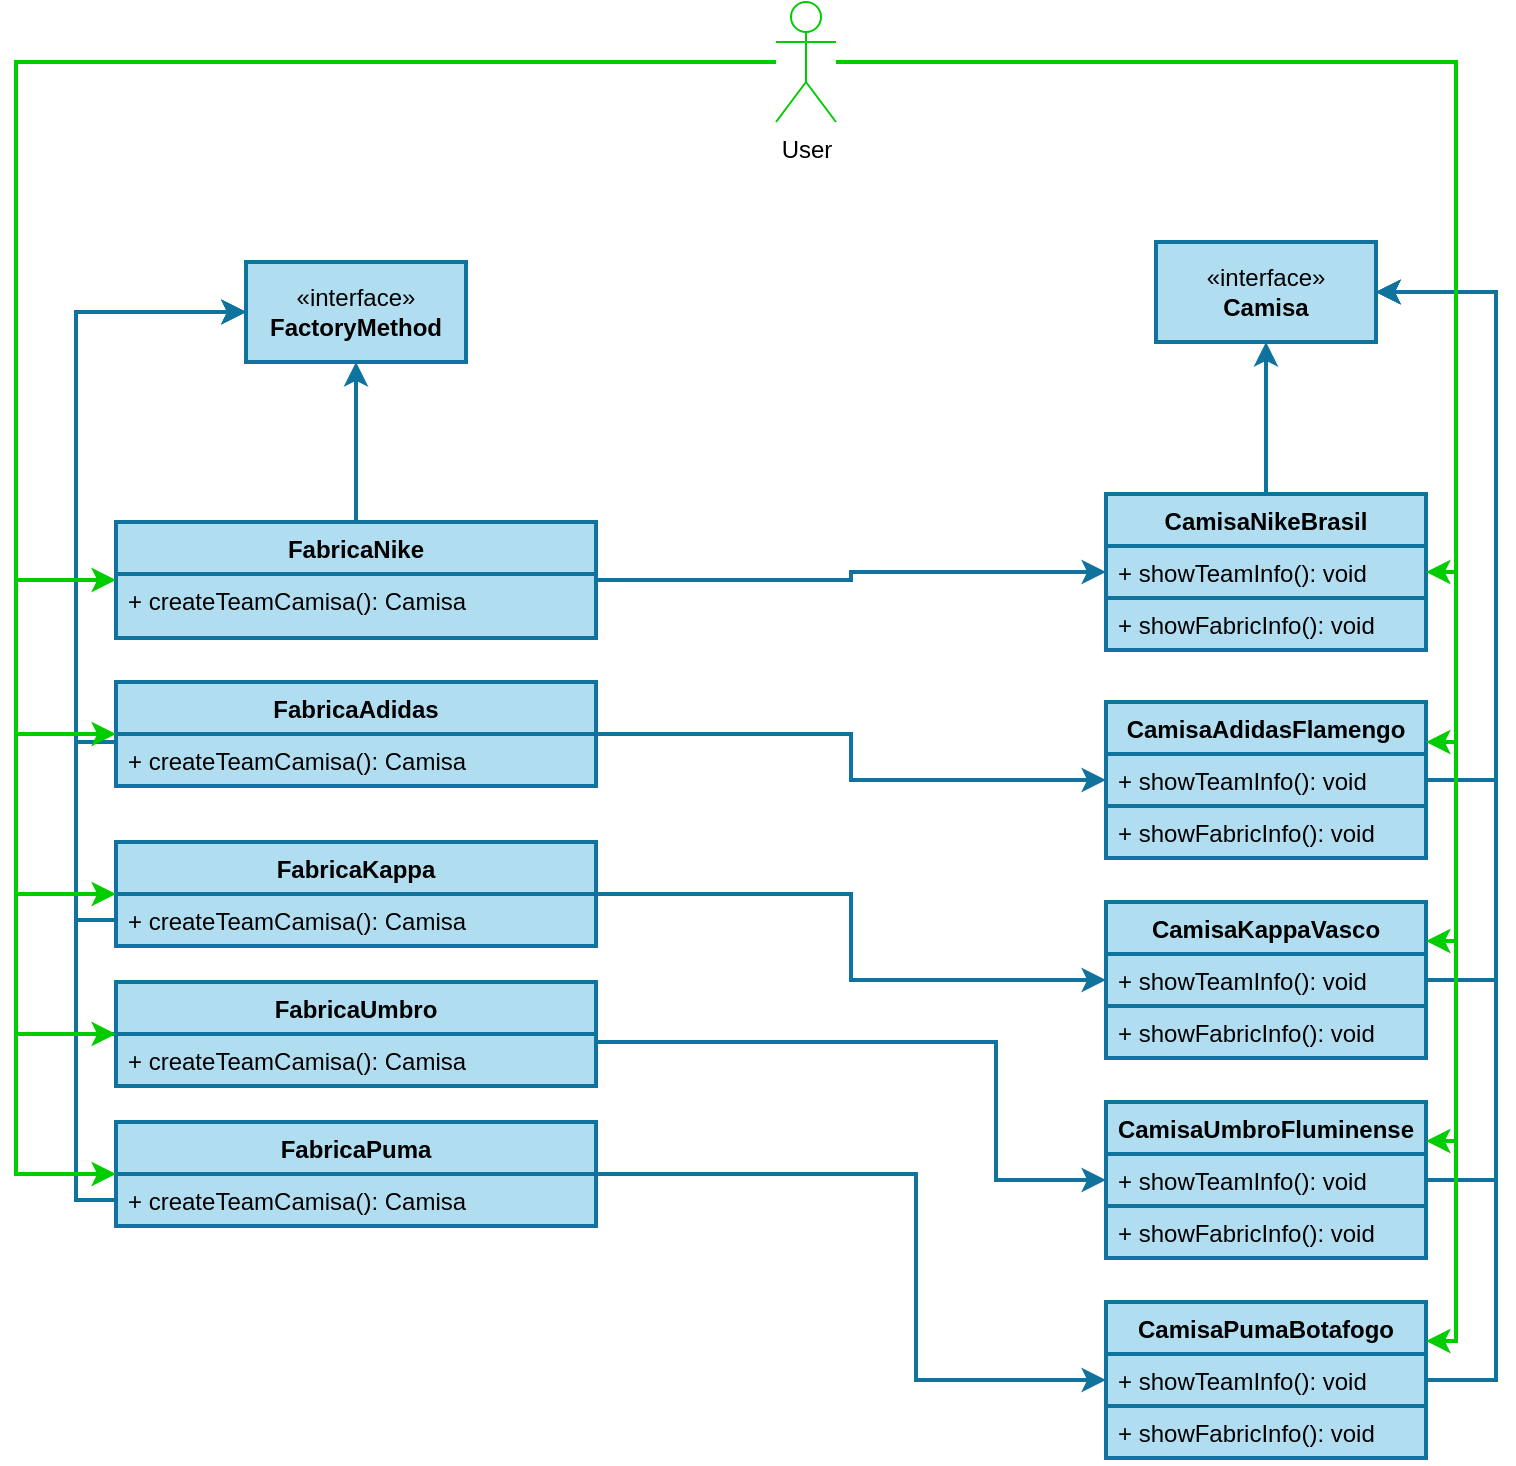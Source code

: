 <mxfile version="24.0.2" type="device">
  <diagram name="Page-1" id="3e9S-j_wxFKudtdHdHgr">
    <mxGraphModel dx="1434" dy="746" grid="1" gridSize="10" guides="1" tooltips="1" connect="1" arrows="1" fold="1" page="1" pageScale="1" pageWidth="850" pageHeight="1100" math="0" shadow="0">
      <root>
        <mxCell id="0" />
        <mxCell id="1" parent="0" />
        <mxCell id="-P6UkHg5Pwaap4I-NPSZ-1" value="«interface»&lt;br&gt;&lt;b&gt;FactoryMethod&lt;/b&gt;" style="html=1;whiteSpace=wrap;fillColor=#b1ddf0;strokeColor=#10739e;strokeWidth=2;" vertex="1" parent="1">
          <mxGeometry x="195" y="250" width="110" height="50" as="geometry" />
        </mxCell>
        <mxCell id="-P6UkHg5Pwaap4I-NPSZ-21" style="edgeStyle=orthogonalEdgeStyle;rounded=0;orthogonalLoop=1;jettySize=auto;html=1;entryX=0.5;entryY=1;entryDx=0;entryDy=0;fillColor=#b1ddf0;strokeColor=#10739e;strokeWidth=2;" edge="1" parent="1" source="-P6UkHg5Pwaap4I-NPSZ-3" target="-P6UkHg5Pwaap4I-NPSZ-1">
          <mxGeometry relative="1" as="geometry" />
        </mxCell>
        <mxCell id="-P6UkHg5Pwaap4I-NPSZ-50" style="edgeStyle=orthogonalEdgeStyle;rounded=0;orthogonalLoop=1;jettySize=auto;html=1;strokeColor=#10739e;strokeWidth=2;fillColor=#b1ddf0;" edge="1" parent="1" source="-P6UkHg5Pwaap4I-NPSZ-3" target="-P6UkHg5Pwaap4I-NPSZ-28">
          <mxGeometry relative="1" as="geometry" />
        </mxCell>
        <mxCell id="-P6UkHg5Pwaap4I-NPSZ-3" value="FabricaNike" style="swimlane;fontStyle=1;align=center;verticalAlign=top;childLayout=stackLayout;horizontal=1;startSize=26;horizontalStack=0;resizeParent=1;resizeParentMax=0;resizeLast=0;collapsible=1;marginBottom=0;whiteSpace=wrap;html=1;fillColor=#b1ddf0;strokeColor=#10739e;strokeWidth=2;" vertex="1" parent="1">
          <mxGeometry x="130" y="380" width="240" height="58" as="geometry" />
        </mxCell>
        <mxCell id="-P6UkHg5Pwaap4I-NPSZ-6" value="+ createTeamCamisa(): Camisa" style="text;align=left;verticalAlign=top;spacingLeft=4;spacingRight=4;overflow=hidden;rotatable=0;points=[[0,0.5],[1,0.5]];portConstraint=eastwest;whiteSpace=wrap;html=1;fillColor=#b1ddf0;strokeColor=#10739e;strokeWidth=2;" vertex="1" parent="-P6UkHg5Pwaap4I-NPSZ-3">
          <mxGeometry y="26" width="240" height="32" as="geometry" />
        </mxCell>
        <mxCell id="-P6UkHg5Pwaap4I-NPSZ-22" style="edgeStyle=orthogonalEdgeStyle;rounded=0;orthogonalLoop=1;jettySize=auto;html=1;entryX=0;entryY=0.5;entryDx=0;entryDy=0;fillColor=#b1ddf0;strokeColor=#10739e;strokeWidth=2;" edge="1" parent="1" source="-P6UkHg5Pwaap4I-NPSZ-8" target="-P6UkHg5Pwaap4I-NPSZ-1">
          <mxGeometry relative="1" as="geometry">
            <Array as="points">
              <mxPoint x="110" y="490" />
              <mxPoint x="110" y="275" />
            </Array>
          </mxGeometry>
        </mxCell>
        <mxCell id="-P6UkHg5Pwaap4I-NPSZ-51" style="edgeStyle=orthogonalEdgeStyle;rounded=0;orthogonalLoop=1;jettySize=auto;html=1;strokeColor=#10739e;strokeWidth=2;fillColor=#b1ddf0;" edge="1" parent="1" source="-P6UkHg5Pwaap4I-NPSZ-8" target="-P6UkHg5Pwaap4I-NPSZ-32">
          <mxGeometry relative="1" as="geometry" />
        </mxCell>
        <mxCell id="-P6UkHg5Pwaap4I-NPSZ-8" value="FabricaAdidas" style="swimlane;fontStyle=1;align=center;verticalAlign=top;childLayout=stackLayout;horizontal=1;startSize=26;horizontalStack=0;resizeParent=1;resizeParentMax=0;resizeLast=0;collapsible=1;marginBottom=0;whiteSpace=wrap;html=1;fillColor=#b1ddf0;strokeColor=#10739e;strokeWidth=2;" vertex="1" parent="1">
          <mxGeometry x="130" y="460" width="240" height="52" as="geometry" />
        </mxCell>
        <mxCell id="-P6UkHg5Pwaap4I-NPSZ-9" value="+ createTeamCamisa(): Camisa" style="text;align=left;verticalAlign=top;spacingLeft=4;spacingRight=4;overflow=hidden;rotatable=0;points=[[0,0.5],[1,0.5]];portConstraint=eastwest;whiteSpace=wrap;html=1;fillColor=#b1ddf0;strokeColor=#10739e;strokeWidth=2;" vertex="1" parent="-P6UkHg5Pwaap4I-NPSZ-8">
          <mxGeometry y="26" width="240" height="26" as="geometry" />
        </mxCell>
        <mxCell id="-P6UkHg5Pwaap4I-NPSZ-54" style="edgeStyle=orthogonalEdgeStyle;rounded=0;orthogonalLoop=1;jettySize=auto;html=1;strokeColor=#10739e;strokeWidth=2;fillColor=#b1ddf0;" edge="1" parent="1" source="-P6UkHg5Pwaap4I-NPSZ-10" target="-P6UkHg5Pwaap4I-NPSZ-44">
          <mxGeometry relative="1" as="geometry">
            <Array as="points">
              <mxPoint x="530" y="706" />
              <mxPoint x="530" y="809" />
            </Array>
          </mxGeometry>
        </mxCell>
        <mxCell id="-P6UkHg5Pwaap4I-NPSZ-10" value="FabricaPuma&lt;div&gt;&lt;br&gt;&lt;/div&gt;" style="swimlane;fontStyle=1;align=center;verticalAlign=top;childLayout=stackLayout;horizontal=1;startSize=26;horizontalStack=0;resizeParent=1;resizeParentMax=0;resizeLast=0;collapsible=1;marginBottom=0;whiteSpace=wrap;html=1;fillColor=#b1ddf0;strokeColor=#10739e;strokeWidth=2;" vertex="1" parent="1">
          <mxGeometry x="130" y="680" width="240" height="52" as="geometry" />
        </mxCell>
        <mxCell id="-P6UkHg5Pwaap4I-NPSZ-11" value="+ createTeamCamisa(): Camisa" style="text;align=left;verticalAlign=top;spacingLeft=4;spacingRight=4;overflow=hidden;rotatable=0;points=[[0,0.5],[1,0.5]];portConstraint=eastwest;whiteSpace=wrap;html=1;fillColor=#b1ddf0;strokeColor=#10739e;strokeWidth=2;" vertex="1" parent="-P6UkHg5Pwaap4I-NPSZ-10">
          <mxGeometry y="26" width="240" height="26" as="geometry" />
        </mxCell>
        <mxCell id="-P6UkHg5Pwaap4I-NPSZ-52" style="edgeStyle=orthogonalEdgeStyle;rounded=0;orthogonalLoop=1;jettySize=auto;html=1;strokeColor=#10739e;strokeWidth=2;fillColor=#b1ddf0;" edge="1" parent="1" source="-P6UkHg5Pwaap4I-NPSZ-12" target="-P6UkHg5Pwaap4I-NPSZ-36">
          <mxGeometry relative="1" as="geometry" />
        </mxCell>
        <mxCell id="-P6UkHg5Pwaap4I-NPSZ-12" value="FabricaKappa" style="swimlane;fontStyle=1;align=center;verticalAlign=top;childLayout=stackLayout;horizontal=1;startSize=26;horizontalStack=0;resizeParent=1;resizeParentMax=0;resizeLast=0;collapsible=1;marginBottom=0;whiteSpace=wrap;html=1;fillColor=#b1ddf0;strokeColor=#10739e;strokeWidth=2;" vertex="1" parent="1">
          <mxGeometry x="130" y="540" width="240" height="52" as="geometry" />
        </mxCell>
        <mxCell id="-P6UkHg5Pwaap4I-NPSZ-13" value="+ createTeamCamisa(): Camisa" style="text;align=left;verticalAlign=top;spacingLeft=4;spacingRight=4;overflow=hidden;rotatable=0;points=[[0,0.5],[1,0.5]];portConstraint=eastwest;whiteSpace=wrap;html=1;fillColor=#b1ddf0;strokeColor=#10739e;strokeWidth=2;" vertex="1" parent="-P6UkHg5Pwaap4I-NPSZ-12">
          <mxGeometry y="26" width="240" height="26" as="geometry" />
        </mxCell>
        <mxCell id="-P6UkHg5Pwaap4I-NPSZ-25" style="edgeStyle=orthogonalEdgeStyle;rounded=0;orthogonalLoop=1;jettySize=auto;html=1;entryX=0;entryY=0.5;entryDx=0;entryDy=0;fillColor=#b1ddf0;strokeColor=#10739e;strokeWidth=2;" edge="1" parent="1" source="-P6UkHg5Pwaap4I-NPSZ-14" target="-P6UkHg5Pwaap4I-NPSZ-1">
          <mxGeometry relative="1" as="geometry">
            <Array as="points">
              <mxPoint x="110" y="636" />
              <mxPoint x="110" y="275" />
            </Array>
          </mxGeometry>
        </mxCell>
        <mxCell id="-P6UkHg5Pwaap4I-NPSZ-53" style="edgeStyle=orthogonalEdgeStyle;rounded=0;orthogonalLoop=1;jettySize=auto;html=1;strokeColor=#10739e;strokeWidth=2;fillColor=#b1ddf0;" edge="1" parent="1" source="-P6UkHg5Pwaap4I-NPSZ-14" target="-P6UkHg5Pwaap4I-NPSZ-40">
          <mxGeometry relative="1" as="geometry">
            <Array as="points">
              <mxPoint x="570" y="640" />
              <mxPoint x="570" y="709" />
            </Array>
          </mxGeometry>
        </mxCell>
        <mxCell id="-P6UkHg5Pwaap4I-NPSZ-14" value="FabricaUmbro" style="swimlane;fontStyle=1;align=center;verticalAlign=top;childLayout=stackLayout;horizontal=1;startSize=26;horizontalStack=0;resizeParent=1;resizeParentMax=0;resizeLast=0;collapsible=1;marginBottom=0;whiteSpace=wrap;html=1;fillColor=#b1ddf0;strokeColor=#10739e;strokeWidth=2;" vertex="1" parent="1">
          <mxGeometry x="130" y="610" width="240" height="52" as="geometry" />
        </mxCell>
        <mxCell id="-P6UkHg5Pwaap4I-NPSZ-15" value="+ createTeamCamisa(): Camisa" style="text;align=left;verticalAlign=top;spacingLeft=4;spacingRight=4;overflow=hidden;rotatable=0;points=[[0,0.5],[1,0.5]];portConstraint=eastwest;whiteSpace=wrap;html=1;fillColor=#b1ddf0;strokeColor=#10739e;strokeWidth=2;" vertex="1" parent="-P6UkHg5Pwaap4I-NPSZ-14">
          <mxGeometry y="26" width="240" height="26" as="geometry" />
        </mxCell>
        <mxCell id="-P6UkHg5Pwaap4I-NPSZ-23" style="edgeStyle=orthogonalEdgeStyle;rounded=0;orthogonalLoop=1;jettySize=auto;html=1;entryX=0;entryY=0.5;entryDx=0;entryDy=0;fillColor=#b1ddf0;strokeColor=#10739e;strokeWidth=2;" edge="1" parent="1" source="-P6UkHg5Pwaap4I-NPSZ-13" target="-P6UkHg5Pwaap4I-NPSZ-1">
          <mxGeometry relative="1" as="geometry" />
        </mxCell>
        <mxCell id="-P6UkHg5Pwaap4I-NPSZ-26" style="edgeStyle=orthogonalEdgeStyle;rounded=0;orthogonalLoop=1;jettySize=auto;html=1;entryX=0;entryY=0.5;entryDx=0;entryDy=0;fillColor=#b1ddf0;strokeColor=#10739e;strokeWidth=2;" edge="1" parent="1" source="-P6UkHg5Pwaap4I-NPSZ-11" target="-P6UkHg5Pwaap4I-NPSZ-1">
          <mxGeometry relative="1" as="geometry" />
        </mxCell>
        <mxCell id="-P6UkHg5Pwaap4I-NPSZ-27" value="«interface»&lt;br&gt;&lt;b&gt;Camisa&lt;/b&gt;" style="html=1;whiteSpace=wrap;fillColor=#b1ddf0;strokeColor=#10739e;strokeWidth=2;" vertex="1" parent="1">
          <mxGeometry x="650" y="240" width="110" height="50" as="geometry" />
        </mxCell>
        <mxCell id="-P6UkHg5Pwaap4I-NPSZ-55" style="edgeStyle=orthogonalEdgeStyle;rounded=0;orthogonalLoop=1;jettySize=auto;html=1;strokeColor=#10739e;strokeWidth=2;fillColor=#b1ddf0;" edge="1" parent="1" source="-P6UkHg5Pwaap4I-NPSZ-28" target="-P6UkHg5Pwaap4I-NPSZ-27">
          <mxGeometry relative="1" as="geometry" />
        </mxCell>
        <mxCell id="-P6UkHg5Pwaap4I-NPSZ-28" value="CamisaNikeBrasil" style="swimlane;fontStyle=1;align=center;verticalAlign=top;childLayout=stackLayout;horizontal=1;startSize=26;horizontalStack=0;resizeParent=1;resizeParentMax=0;resizeLast=0;collapsible=1;marginBottom=0;whiteSpace=wrap;html=1;fillColor=#b1ddf0;strokeColor=#10739e;strokeWidth=2;" vertex="1" parent="1">
          <mxGeometry x="625" y="366" width="160" height="78" as="geometry" />
        </mxCell>
        <mxCell id="-P6UkHg5Pwaap4I-NPSZ-29" value="+&amp;nbsp;showTeamInfo(): void" style="text;align=left;verticalAlign=top;spacingLeft=4;spacingRight=4;overflow=hidden;rotatable=0;points=[[0,0.5],[1,0.5]];portConstraint=eastwest;whiteSpace=wrap;html=1;fillColor=#b1ddf0;strokeColor=#10739e;strokeWidth=2;" vertex="1" parent="-P6UkHg5Pwaap4I-NPSZ-28">
          <mxGeometry y="26" width="160" height="26" as="geometry" />
        </mxCell>
        <mxCell id="-P6UkHg5Pwaap4I-NPSZ-31" value="+ showFabricInfo(): void" style="text;align=left;verticalAlign=top;spacingLeft=4;spacingRight=4;overflow=hidden;rotatable=0;points=[[0,0.5],[1,0.5]];portConstraint=eastwest;whiteSpace=wrap;html=1;fillColor=#b1ddf0;strokeColor=#10739e;strokeWidth=2;" vertex="1" parent="-P6UkHg5Pwaap4I-NPSZ-28">
          <mxGeometry y="52" width="160" height="26" as="geometry" />
        </mxCell>
        <mxCell id="-P6UkHg5Pwaap4I-NPSZ-56" style="edgeStyle=orthogonalEdgeStyle;rounded=0;orthogonalLoop=1;jettySize=auto;html=1;strokeColor=#10739e;strokeWidth=2;fillColor=#b1ddf0;" edge="1" parent="1" source="-P6UkHg5Pwaap4I-NPSZ-32" target="-P6UkHg5Pwaap4I-NPSZ-27">
          <mxGeometry relative="1" as="geometry">
            <Array as="points">
              <mxPoint x="820" y="509" />
              <mxPoint x="820" y="265" />
            </Array>
          </mxGeometry>
        </mxCell>
        <mxCell id="-P6UkHg5Pwaap4I-NPSZ-32" value="CamisaAdidasFlamengo" style="swimlane;fontStyle=1;align=center;verticalAlign=top;childLayout=stackLayout;horizontal=1;startSize=26;horizontalStack=0;resizeParent=1;resizeParentMax=0;resizeLast=0;collapsible=1;marginBottom=0;whiteSpace=wrap;html=1;fillColor=#b1ddf0;strokeColor=#10739e;strokeWidth=2;" vertex="1" parent="1">
          <mxGeometry x="625" y="470" width="160" height="78" as="geometry" />
        </mxCell>
        <mxCell id="-P6UkHg5Pwaap4I-NPSZ-33" value="+&amp;nbsp;showTeamInfo(): void" style="text;align=left;verticalAlign=top;spacingLeft=4;spacingRight=4;overflow=hidden;rotatable=0;points=[[0,0.5],[1,0.5]];portConstraint=eastwest;whiteSpace=wrap;html=1;fillColor=#b1ddf0;strokeColor=#10739e;strokeWidth=2;" vertex="1" parent="-P6UkHg5Pwaap4I-NPSZ-32">
          <mxGeometry y="26" width="160" height="26" as="geometry" />
        </mxCell>
        <mxCell id="-P6UkHg5Pwaap4I-NPSZ-35" value="+ showFabricInfo(): void" style="text;align=left;verticalAlign=top;spacingLeft=4;spacingRight=4;overflow=hidden;rotatable=0;points=[[0,0.5],[1,0.5]];portConstraint=eastwest;whiteSpace=wrap;html=1;fillColor=#b1ddf0;strokeColor=#10739e;strokeWidth=2;" vertex="1" parent="-P6UkHg5Pwaap4I-NPSZ-32">
          <mxGeometry y="52" width="160" height="26" as="geometry" />
        </mxCell>
        <mxCell id="-P6UkHg5Pwaap4I-NPSZ-57" style="edgeStyle=orthogonalEdgeStyle;rounded=0;orthogonalLoop=1;jettySize=auto;html=1;strokeColor=#10739e;strokeWidth=2;fillColor=#b1ddf0;" edge="1" parent="1" source="-P6UkHg5Pwaap4I-NPSZ-36" target="-P6UkHg5Pwaap4I-NPSZ-27">
          <mxGeometry relative="1" as="geometry">
            <Array as="points">
              <mxPoint x="820" y="609" />
              <mxPoint x="820" y="265" />
            </Array>
          </mxGeometry>
        </mxCell>
        <mxCell id="-P6UkHg5Pwaap4I-NPSZ-36" value="CamisaKappaVasco" style="swimlane;fontStyle=1;align=center;verticalAlign=top;childLayout=stackLayout;horizontal=1;startSize=26;horizontalStack=0;resizeParent=1;resizeParentMax=0;resizeLast=0;collapsible=1;marginBottom=0;whiteSpace=wrap;html=1;fillColor=#b1ddf0;strokeColor=#10739e;strokeWidth=2;" vertex="1" parent="1">
          <mxGeometry x="625" y="570" width="160" height="78" as="geometry" />
        </mxCell>
        <mxCell id="-P6UkHg5Pwaap4I-NPSZ-37" value="+&amp;nbsp;showTeamInfo(): void" style="text;align=left;verticalAlign=top;spacingLeft=4;spacingRight=4;overflow=hidden;rotatable=0;points=[[0,0.5],[1,0.5]];portConstraint=eastwest;whiteSpace=wrap;html=1;fillColor=#b1ddf0;strokeColor=#10739e;strokeWidth=2;" vertex="1" parent="-P6UkHg5Pwaap4I-NPSZ-36">
          <mxGeometry y="26" width="160" height="26" as="geometry" />
        </mxCell>
        <mxCell id="-P6UkHg5Pwaap4I-NPSZ-39" value="+ showFabricInfo(): void" style="text;align=left;verticalAlign=top;spacingLeft=4;spacingRight=4;overflow=hidden;rotatable=0;points=[[0,0.5],[1,0.5]];portConstraint=eastwest;whiteSpace=wrap;html=1;fillColor=#b1ddf0;strokeColor=#10739e;strokeWidth=2;" vertex="1" parent="-P6UkHg5Pwaap4I-NPSZ-36">
          <mxGeometry y="52" width="160" height="26" as="geometry" />
        </mxCell>
        <mxCell id="-P6UkHg5Pwaap4I-NPSZ-58" style="edgeStyle=orthogonalEdgeStyle;rounded=0;orthogonalLoop=1;jettySize=auto;html=1;strokeColor=#10739e;strokeWidth=2;fillColor=#b1ddf0;" edge="1" parent="1" source="-P6UkHg5Pwaap4I-NPSZ-40" target="-P6UkHg5Pwaap4I-NPSZ-27">
          <mxGeometry relative="1" as="geometry">
            <Array as="points">
              <mxPoint x="820" y="709" />
              <mxPoint x="820" y="265" />
            </Array>
          </mxGeometry>
        </mxCell>
        <mxCell id="-P6UkHg5Pwaap4I-NPSZ-40" value="CamisaUmbroFluminense" style="swimlane;fontStyle=1;align=center;verticalAlign=top;childLayout=stackLayout;horizontal=1;startSize=26;horizontalStack=0;resizeParent=1;resizeParentMax=0;resizeLast=0;collapsible=1;marginBottom=0;whiteSpace=wrap;html=1;fillColor=#b1ddf0;strokeColor=#10739e;strokeWidth=2;" vertex="1" parent="1">
          <mxGeometry x="625" y="670" width="160" height="78" as="geometry" />
        </mxCell>
        <mxCell id="-P6UkHg5Pwaap4I-NPSZ-41" value="+&amp;nbsp;showTeamInfo(): void" style="text;align=left;verticalAlign=top;spacingLeft=4;spacingRight=4;overflow=hidden;rotatable=0;points=[[0,0.5],[1,0.5]];portConstraint=eastwest;whiteSpace=wrap;html=1;fillColor=#b1ddf0;strokeColor=#10739e;strokeWidth=2;" vertex="1" parent="-P6UkHg5Pwaap4I-NPSZ-40">
          <mxGeometry y="26" width="160" height="26" as="geometry" />
        </mxCell>
        <mxCell id="-P6UkHg5Pwaap4I-NPSZ-43" value="+ showFabricInfo(): void" style="text;align=left;verticalAlign=top;spacingLeft=4;spacingRight=4;overflow=hidden;rotatable=0;points=[[0,0.5],[1,0.5]];portConstraint=eastwest;whiteSpace=wrap;html=1;fillColor=#b1ddf0;strokeColor=#10739e;strokeWidth=2;" vertex="1" parent="-P6UkHg5Pwaap4I-NPSZ-40">
          <mxGeometry y="52" width="160" height="26" as="geometry" />
        </mxCell>
        <mxCell id="-P6UkHg5Pwaap4I-NPSZ-59" style="edgeStyle=orthogonalEdgeStyle;rounded=0;orthogonalLoop=1;jettySize=auto;html=1;strokeColor=#10739e;strokeWidth=2;fillColor=#b1ddf0;" edge="1" parent="1" source="-P6UkHg5Pwaap4I-NPSZ-44" target="-P6UkHg5Pwaap4I-NPSZ-27">
          <mxGeometry relative="1" as="geometry">
            <Array as="points">
              <mxPoint x="820" y="809" />
              <mxPoint x="820" y="265" />
            </Array>
          </mxGeometry>
        </mxCell>
        <mxCell id="-P6UkHg5Pwaap4I-NPSZ-44" value="CamisaPumaBotafogo" style="swimlane;fontStyle=1;align=center;verticalAlign=top;childLayout=stackLayout;horizontal=1;startSize=26;horizontalStack=0;resizeParent=1;resizeParentMax=0;resizeLast=0;collapsible=1;marginBottom=0;whiteSpace=wrap;html=1;fillColor=#b1ddf0;strokeColor=#10739e;strokeWidth=2;" vertex="1" parent="1">
          <mxGeometry x="625" y="770" width="160" height="78" as="geometry" />
        </mxCell>
        <mxCell id="-P6UkHg5Pwaap4I-NPSZ-45" value="+&amp;nbsp;showTeamInfo(): void" style="text;align=left;verticalAlign=top;spacingLeft=4;spacingRight=4;overflow=hidden;rotatable=0;points=[[0,0.5],[1,0.5]];portConstraint=eastwest;whiteSpace=wrap;html=1;fillColor=#b1ddf0;strokeColor=#10739e;strokeWidth=2;" vertex="1" parent="-P6UkHg5Pwaap4I-NPSZ-44">
          <mxGeometry y="26" width="160" height="26" as="geometry" />
        </mxCell>
        <mxCell id="-P6UkHg5Pwaap4I-NPSZ-47" value="+ showFabricInfo(): void" style="text;align=left;verticalAlign=top;spacingLeft=4;spacingRight=4;overflow=hidden;rotatable=0;points=[[0,0.5],[1,0.5]];portConstraint=eastwest;whiteSpace=wrap;html=1;fillColor=#b1ddf0;strokeColor=#10739e;strokeWidth=2;" vertex="1" parent="-P6UkHg5Pwaap4I-NPSZ-44">
          <mxGeometry y="52" width="160" height="26" as="geometry" />
        </mxCell>
        <mxCell id="-P6UkHg5Pwaap4I-NPSZ-60" style="edgeStyle=orthogonalEdgeStyle;rounded=0;orthogonalLoop=1;jettySize=auto;html=1;strokeColor=#00CC00;strokeWidth=2;" edge="1" parent="1" source="-P6UkHg5Pwaap4I-NPSZ-48" target="-P6UkHg5Pwaap4I-NPSZ-3">
          <mxGeometry relative="1" as="geometry">
            <Array as="points">
              <mxPoint x="80" y="150" />
              <mxPoint x="80" y="409" />
            </Array>
          </mxGeometry>
        </mxCell>
        <mxCell id="-P6UkHg5Pwaap4I-NPSZ-61" style="edgeStyle=orthogonalEdgeStyle;rounded=0;orthogonalLoop=1;jettySize=auto;html=1;strokeColor=#00CC00;strokeWidth=2;" edge="1" parent="1" source="-P6UkHg5Pwaap4I-NPSZ-48" target="-P6UkHg5Pwaap4I-NPSZ-8">
          <mxGeometry relative="1" as="geometry">
            <Array as="points">
              <mxPoint x="80" y="150" />
              <mxPoint x="80" y="486" />
            </Array>
          </mxGeometry>
        </mxCell>
        <mxCell id="-P6UkHg5Pwaap4I-NPSZ-62" style="edgeStyle=orthogonalEdgeStyle;rounded=0;orthogonalLoop=1;jettySize=auto;html=1;strokeColor=#00CC00;strokeWidth=2;" edge="1" parent="1" source="-P6UkHg5Pwaap4I-NPSZ-48" target="-P6UkHg5Pwaap4I-NPSZ-12">
          <mxGeometry relative="1" as="geometry">
            <Array as="points">
              <mxPoint x="80" y="150" />
              <mxPoint x="80" y="566" />
            </Array>
          </mxGeometry>
        </mxCell>
        <mxCell id="-P6UkHg5Pwaap4I-NPSZ-63" style="edgeStyle=orthogonalEdgeStyle;rounded=0;orthogonalLoop=1;jettySize=auto;html=1;strokeColor=#00CC00;strokeWidth=2;" edge="1" parent="1" source="-P6UkHg5Pwaap4I-NPSZ-48" target="-P6UkHg5Pwaap4I-NPSZ-14">
          <mxGeometry relative="1" as="geometry">
            <Array as="points">
              <mxPoint x="80" y="150" />
              <mxPoint x="80" y="636" />
            </Array>
          </mxGeometry>
        </mxCell>
        <mxCell id="-P6UkHg5Pwaap4I-NPSZ-64" style="edgeStyle=orthogonalEdgeStyle;rounded=0;orthogonalLoop=1;jettySize=auto;html=1;strokeColor=#00CC00;strokeWidth=2;" edge="1" parent="1" source="-P6UkHg5Pwaap4I-NPSZ-48" target="-P6UkHg5Pwaap4I-NPSZ-10">
          <mxGeometry relative="1" as="geometry">
            <Array as="points">
              <mxPoint x="80" y="150" />
              <mxPoint x="80" y="706" />
            </Array>
          </mxGeometry>
        </mxCell>
        <mxCell id="-P6UkHg5Pwaap4I-NPSZ-65" style="edgeStyle=orthogonalEdgeStyle;rounded=0;orthogonalLoop=1;jettySize=auto;html=1;strokeColor=#00CC00;strokeWidth=2;" edge="1" parent="1" source="-P6UkHg5Pwaap4I-NPSZ-48" target="-P6UkHg5Pwaap4I-NPSZ-28">
          <mxGeometry relative="1" as="geometry">
            <Array as="points">
              <mxPoint x="800" y="150" />
              <mxPoint x="800" y="405" />
            </Array>
          </mxGeometry>
        </mxCell>
        <mxCell id="-P6UkHg5Pwaap4I-NPSZ-66" style="edgeStyle=orthogonalEdgeStyle;rounded=0;orthogonalLoop=1;jettySize=auto;html=1;strokeColor=#00CC00;strokeWidth=2;" edge="1" parent="1" source="-P6UkHg5Pwaap4I-NPSZ-48" target="-P6UkHg5Pwaap4I-NPSZ-32">
          <mxGeometry relative="1" as="geometry">
            <Array as="points">
              <mxPoint x="800" y="150" />
              <mxPoint x="800" y="490" />
            </Array>
          </mxGeometry>
        </mxCell>
        <mxCell id="-P6UkHg5Pwaap4I-NPSZ-67" style="edgeStyle=orthogonalEdgeStyle;rounded=0;orthogonalLoop=1;jettySize=auto;html=1;entryX=1;entryY=0.25;entryDx=0;entryDy=0;strokeColor=#00CC00;strokeWidth=2;" edge="1" parent="1" source="-P6UkHg5Pwaap4I-NPSZ-48" target="-P6UkHg5Pwaap4I-NPSZ-36">
          <mxGeometry relative="1" as="geometry">
            <Array as="points">
              <mxPoint x="800" y="150" />
              <mxPoint x="800" y="590" />
            </Array>
          </mxGeometry>
        </mxCell>
        <mxCell id="-P6UkHg5Pwaap4I-NPSZ-68" style="edgeStyle=orthogonalEdgeStyle;rounded=0;orthogonalLoop=1;jettySize=auto;html=1;entryX=1;entryY=0.25;entryDx=0;entryDy=0;strokeColor=#00CC00;strokeWidth=2;" edge="1" parent="1" source="-P6UkHg5Pwaap4I-NPSZ-48" target="-P6UkHg5Pwaap4I-NPSZ-40">
          <mxGeometry relative="1" as="geometry">
            <Array as="points">
              <mxPoint x="800" y="150" />
              <mxPoint x="800" y="690" />
            </Array>
          </mxGeometry>
        </mxCell>
        <mxCell id="-P6UkHg5Pwaap4I-NPSZ-69" style="edgeStyle=orthogonalEdgeStyle;rounded=0;orthogonalLoop=1;jettySize=auto;html=1;entryX=1;entryY=0.25;entryDx=0;entryDy=0;strokeColor=#00CC00;strokeWidth=2;" edge="1" parent="1" source="-P6UkHg5Pwaap4I-NPSZ-48" target="-P6UkHg5Pwaap4I-NPSZ-44">
          <mxGeometry relative="1" as="geometry">
            <Array as="points">
              <mxPoint x="800" y="150" />
              <mxPoint x="800" y="790" />
            </Array>
          </mxGeometry>
        </mxCell>
        <mxCell id="-P6UkHg5Pwaap4I-NPSZ-48" value="User" style="shape=umlActor;verticalLabelPosition=bottom;verticalAlign=top;html=1;strokeColor=#00CC00;" vertex="1" parent="1">
          <mxGeometry x="460" y="120" width="30" height="60" as="geometry" />
        </mxCell>
      </root>
    </mxGraphModel>
  </diagram>
</mxfile>
